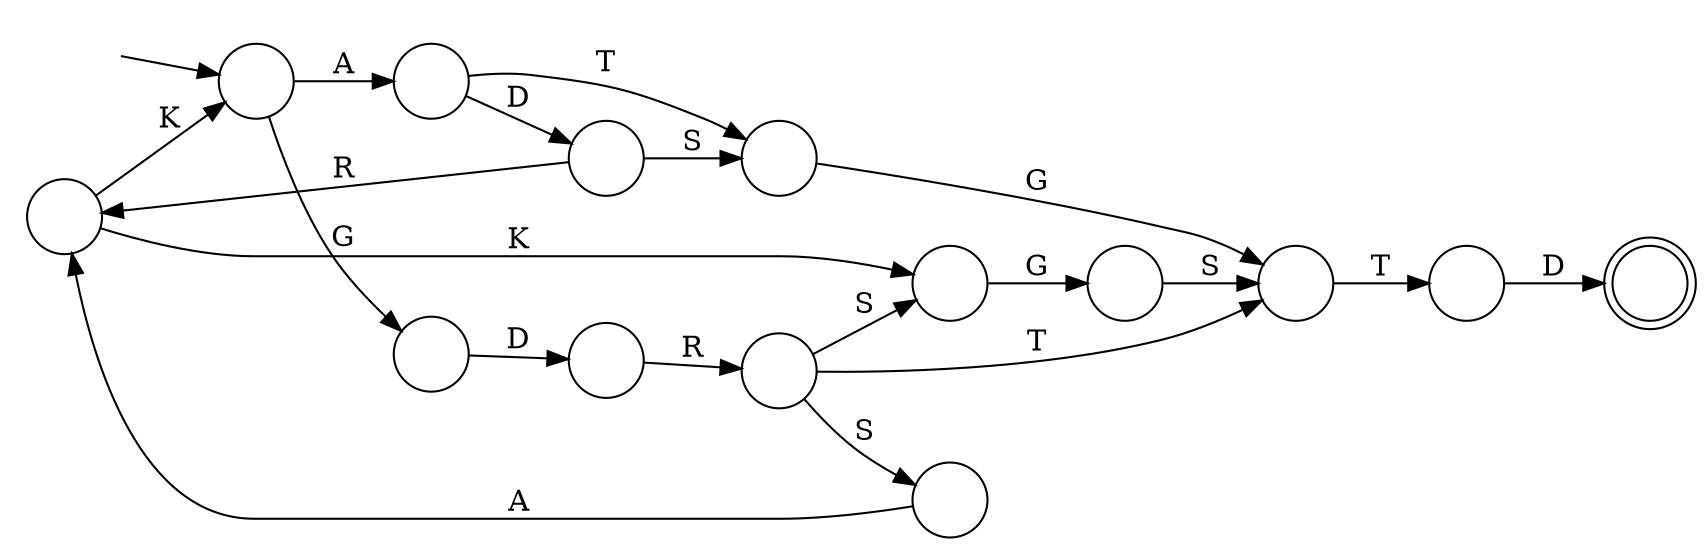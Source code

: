 digraph Automaton {
  rankdir = LR;
  0 [shape=circle,label=""];
  0 -> 6 [label="K"]
  0 -> 4 [label="K"]
  1 [shape=doublecircle,label=""];
  2 [shape=circle,label=""];
  2 -> 13 [label="D"]
  3 [shape=circle,label=""];
  3 -> 9 [label="T"]
  3 -> 5 [label="D"]
  4 [shape=circle,label=""];
  initial [shape=plaintext,label=""];
  initial -> 4
  4 -> 3 [label="A"]
  4 -> 2 [label="G"]
  5 [shape=circle,label=""];
  5 -> 9 [label="S"]
  5 -> 0 [label="R"]
  6 [shape=circle,label=""];
  6 -> 10 [label="G"]
  7 [shape=circle,label=""];
  7 -> 11 [label="S"]
  7 -> 6 [label="S"]
  7 -> 8 [label="T"]
  8 [shape=circle,label=""];
  8 -> 12 [label="T"]
  9 [shape=circle,label=""];
  9 -> 8 [label="G"]
  10 [shape=circle,label=""];
  10 -> 8 [label="S"]
  11 [shape=circle,label=""];
  11 -> 0 [label="A"]
  12 [shape=circle,label=""];
  12 -> 1 [label="D"]
  13 [shape=circle,label=""];
  13 -> 7 [label="R"]
}
